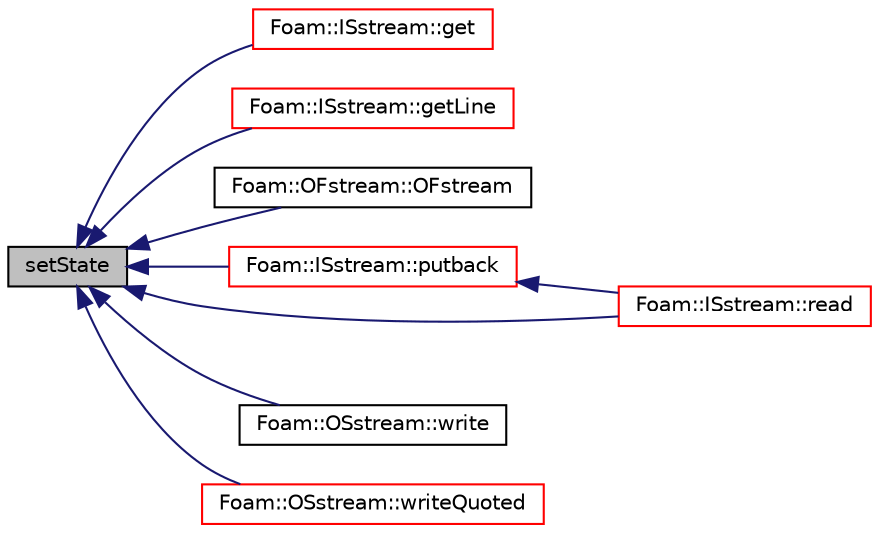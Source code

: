digraph "setState"
{
  bgcolor="transparent";
  edge [fontname="Helvetica",fontsize="10",labelfontname="Helvetica",labelfontsize="10"];
  node [fontname="Helvetica",fontsize="10",shape=record];
  rankdir="LR";
  Node1 [label="setState",height=0.2,width=0.4,color="black", fillcolor="grey75", style="filled", fontcolor="black"];
  Node1 -> Node2 [dir="back",color="midnightblue",fontsize="10",style="solid",fontname="Helvetica"];
  Node2 [label="Foam::ISstream::get",height=0.2,width=0.4,color="red",URL="$a01198.html#a220617e016d0f94cdc18c09879020f5c",tooltip="Raw, low-level get character function. "];
  Node1 -> Node3 [dir="back",color="midnightblue",fontsize="10",style="solid",fontname="Helvetica"];
  Node3 [label="Foam::ISstream::getLine",height=0.2,width=0.4,color="red",URL="$a01198.html#a94b82bd8f7d8cdaa83c9c70b7c919f78",tooltip="Raw, low-level getline into a string function. "];
  Node1 -> Node4 [dir="back",color="midnightblue",fontsize="10",style="solid",fontname="Helvetica"];
  Node4 [label="Foam::OFstream::OFstream",height=0.2,width=0.4,color="black",URL="$a01704.html#a96b00a76820113a7c7ece8af0541d9e2",tooltip="Construct from pathname. "];
  Node1 -> Node5 [dir="back",color="midnightblue",fontsize="10",style="solid",fontname="Helvetica"];
  Node5 [label="Foam::ISstream::putback",height=0.2,width=0.4,color="red",URL="$a01198.html#aa685529cedb07a4b339c5a87c84b597a",tooltip="Raw, low-level putback character function. "];
  Node5 -> Node6 [dir="back",color="midnightblue",fontsize="10",style="solid",fontname="Helvetica"];
  Node6 [label="Foam::ISstream::read",height=0.2,width=0.4,color="red",URL="$a01198.html#a3d4b02e5b143d1a4ba9a5b34f11b4ed1",tooltip="Return next token from stream. "];
  Node1 -> Node6 [dir="back",color="midnightblue",fontsize="10",style="solid",fontname="Helvetica"];
  Node1 -> Node7 [dir="back",color="midnightblue",fontsize="10",style="solid",fontname="Helvetica"];
  Node7 [label="Foam::OSstream::write",height=0.2,width=0.4,color="black",URL="$a01736.html#ab2f5598b4b95c3e980071b92457e8d90",tooltip="Write character. "];
  Node1 -> Node8 [dir="back",color="midnightblue",fontsize="10",style="solid",fontname="Helvetica"];
  Node8 [label="Foam::OSstream::writeQuoted",height=0.2,width=0.4,color="red",URL="$a01736.html#a40c64d7f8975f303da0b0245c16fe906",tooltip="Write std::string surrounded by quotes. "];
}

